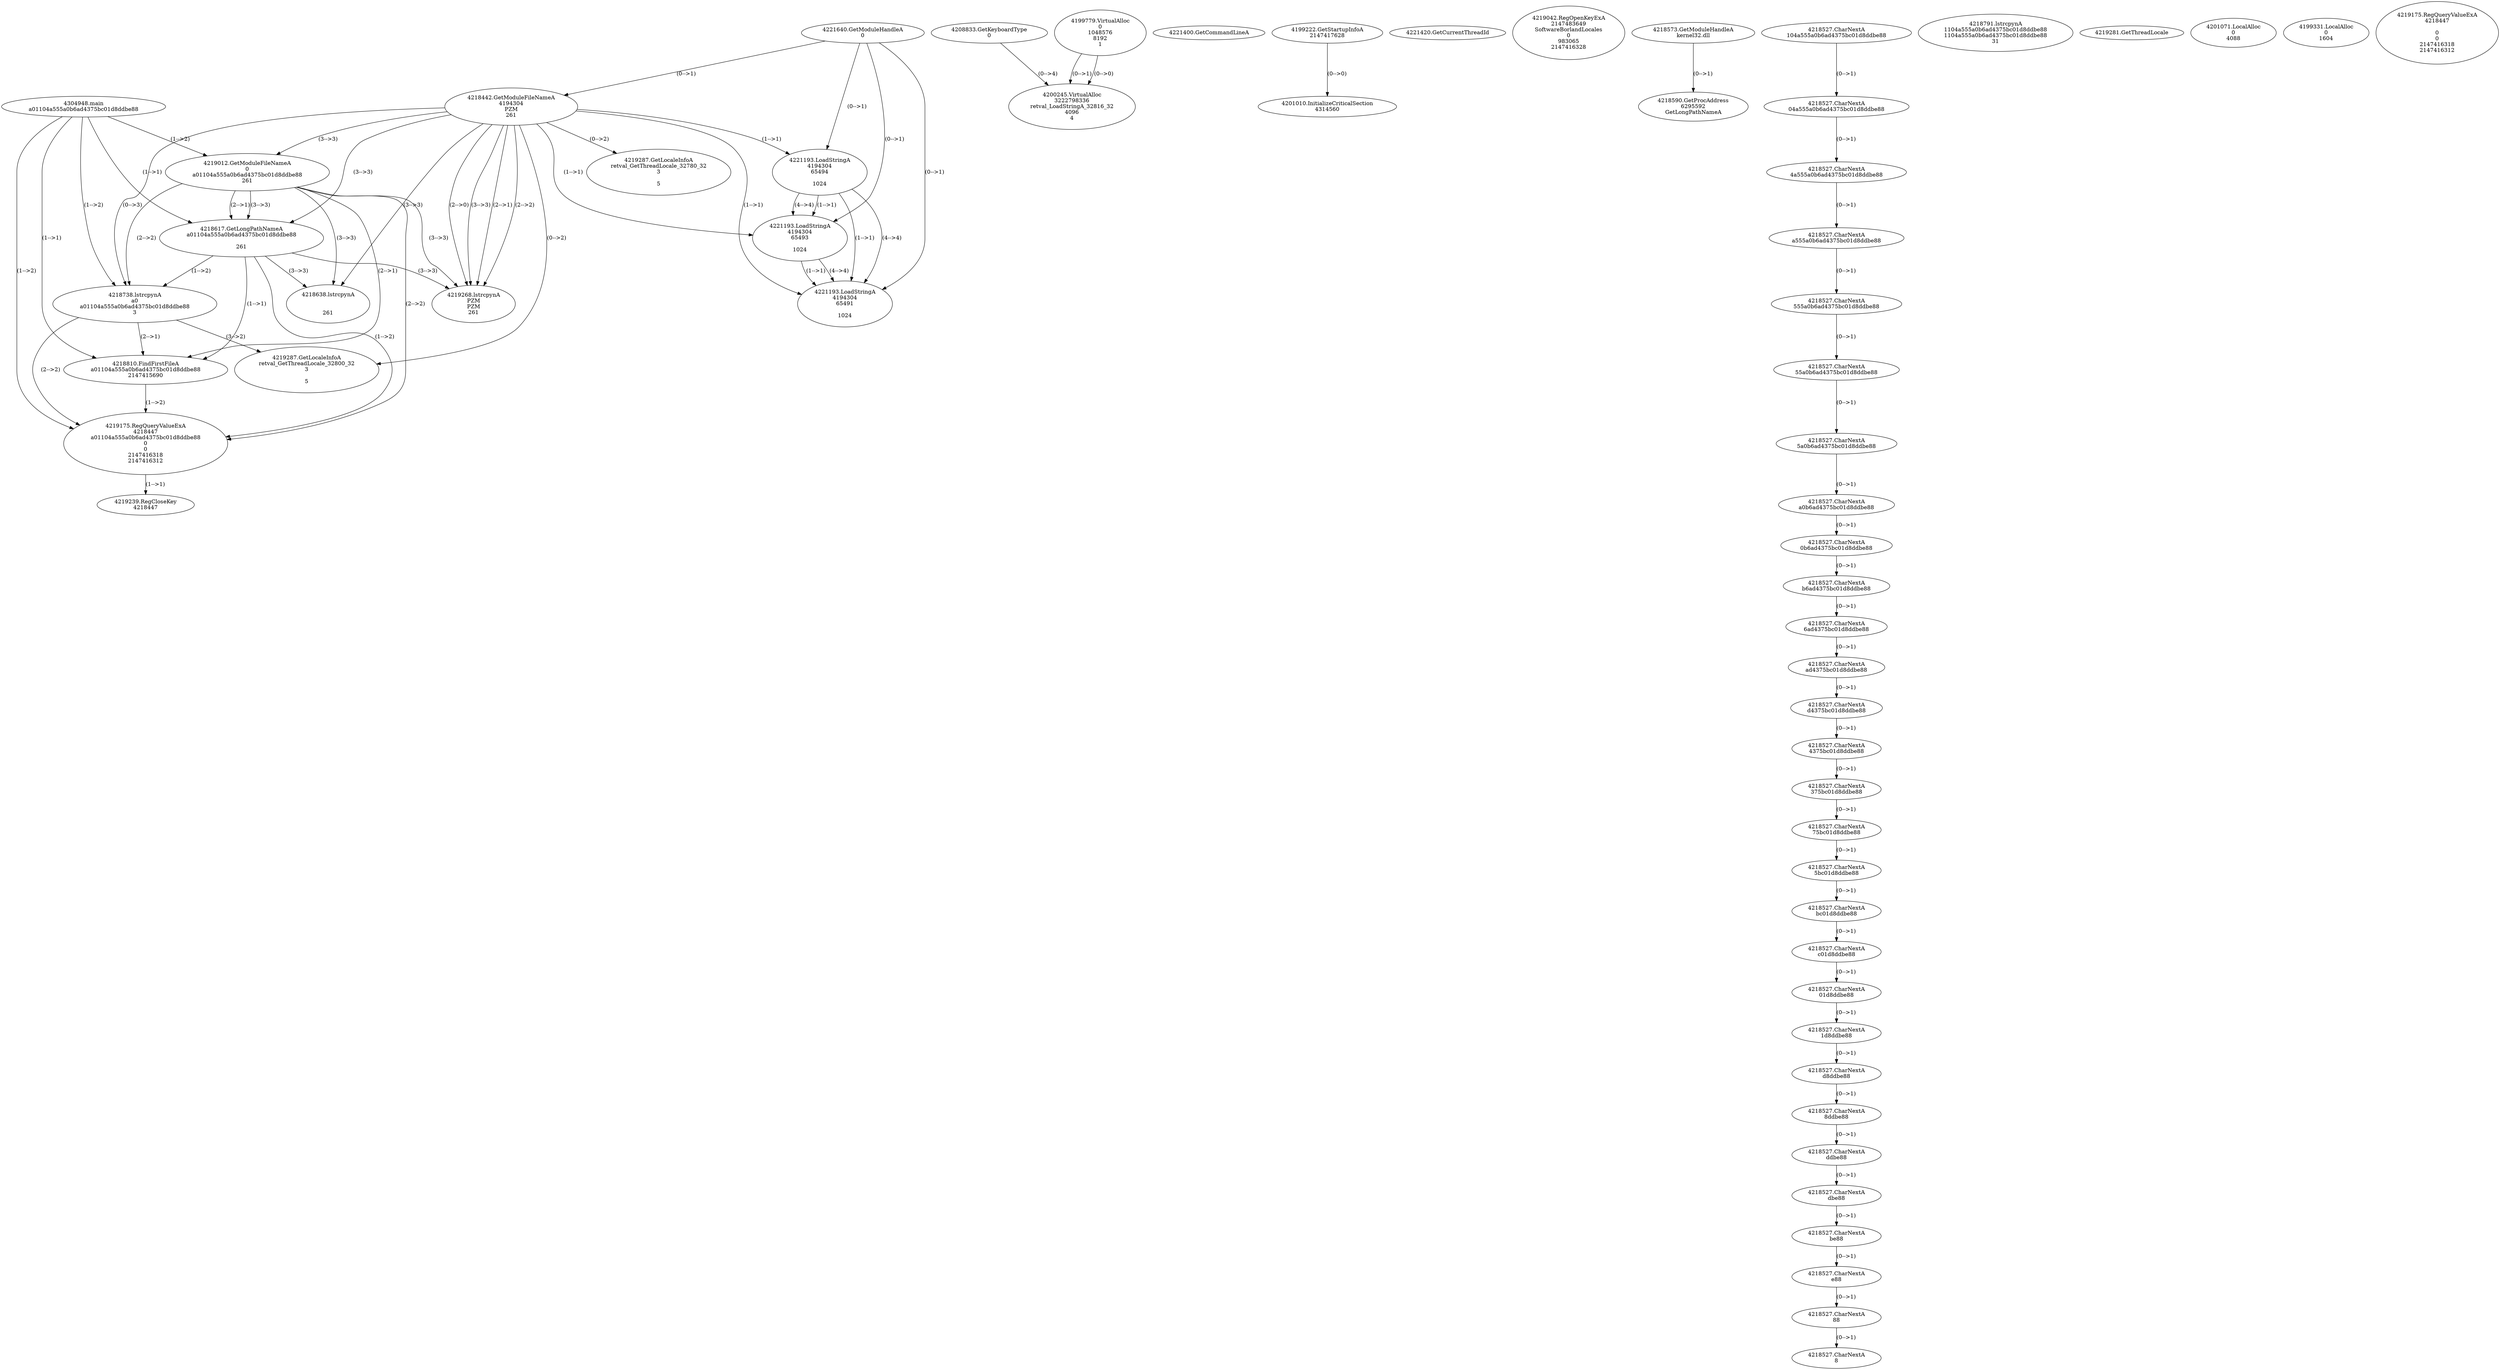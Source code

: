 // Global SCDG with merge call
digraph {
	0 [label="4304948.main
a01104a555a0b6ad4375bc01d8ddbe88"]
	1 [label="4221640.GetModuleHandleA
0"]
	2 [label="4208833.GetKeyboardType
0"]
	3 [label="4221400.GetCommandLineA
"]
	4 [label="4199222.GetStartupInfoA
2147417628"]
	5 [label="4221420.GetCurrentThreadId
"]
	6 [label="4218442.GetModuleFileNameA
4194304
PZM
261"]
	1 -> 6 [label="(0-->1)"]
	7 [label="4219012.GetModuleFileNameA
0
a01104a555a0b6ad4375bc01d8ddbe88
261"]
	0 -> 7 [label="(1-->2)"]
	6 -> 7 [label="(3-->3)"]
	8 [label="4219042.RegOpenKeyExA
2147483649
Software\Borland\Locales
0
983065
2147416328"]
	9 [label="4218573.GetModuleHandleA
kernel32.dll"]
	10 [label="4218590.GetProcAddress
6295592
GetLongPathNameA"]
	9 -> 10 [label="(0-->1)"]
	11 [label="4218617.GetLongPathNameA
a01104a555a0b6ad4375bc01d8ddbe88

261"]
	0 -> 11 [label="(1-->1)"]
	7 -> 11 [label="(2-->1)"]
	6 -> 11 [label="(3-->3)"]
	7 -> 11 [label="(3-->3)"]
	12 [label="4218738.lstrcpynA
a0
a01104a555a0b6ad4375bc01d8ddbe88
3"]
	0 -> 12 [label="(1-->2)"]
	7 -> 12 [label="(2-->2)"]
	11 -> 12 [label="(1-->2)"]
	6 -> 12 [label="(0-->3)"]
	13 [label="4218527.CharNextA
104a555a0b6ad4375bc01d8ddbe88"]
	14 [label="4218527.CharNextA
04a555a0b6ad4375bc01d8ddbe88"]
	13 -> 14 [label="(0-->1)"]
	15 [label="4218527.CharNextA
4a555a0b6ad4375bc01d8ddbe88"]
	14 -> 15 [label="(0-->1)"]
	16 [label="4218527.CharNextA
a555a0b6ad4375bc01d8ddbe88"]
	15 -> 16 [label="(0-->1)"]
	17 [label="4218527.CharNextA
555a0b6ad4375bc01d8ddbe88"]
	16 -> 17 [label="(0-->1)"]
	18 [label="4218527.CharNextA
55a0b6ad4375bc01d8ddbe88"]
	17 -> 18 [label="(0-->1)"]
	19 [label="4218527.CharNextA
5a0b6ad4375bc01d8ddbe88"]
	18 -> 19 [label="(0-->1)"]
	20 [label="4218527.CharNextA
a0b6ad4375bc01d8ddbe88"]
	19 -> 20 [label="(0-->1)"]
	21 [label="4218527.CharNextA
0b6ad4375bc01d8ddbe88"]
	20 -> 21 [label="(0-->1)"]
	22 [label="4218527.CharNextA
b6ad4375bc01d8ddbe88"]
	21 -> 22 [label="(0-->1)"]
	23 [label="4218527.CharNextA
6ad4375bc01d8ddbe88"]
	22 -> 23 [label="(0-->1)"]
	24 [label="4218527.CharNextA
ad4375bc01d8ddbe88"]
	23 -> 24 [label="(0-->1)"]
	25 [label="4218527.CharNextA
d4375bc01d8ddbe88"]
	24 -> 25 [label="(0-->1)"]
	26 [label="4218527.CharNextA
4375bc01d8ddbe88"]
	25 -> 26 [label="(0-->1)"]
	27 [label="4218527.CharNextA
375bc01d8ddbe88"]
	26 -> 27 [label="(0-->1)"]
	28 [label="4218527.CharNextA
75bc01d8ddbe88"]
	27 -> 28 [label="(0-->1)"]
	29 [label="4218527.CharNextA
5bc01d8ddbe88"]
	28 -> 29 [label="(0-->1)"]
	30 [label="4218527.CharNextA
bc01d8ddbe88"]
	29 -> 30 [label="(0-->1)"]
	31 [label="4218527.CharNextA
c01d8ddbe88"]
	30 -> 31 [label="(0-->1)"]
	32 [label="4218527.CharNextA
01d8ddbe88"]
	31 -> 32 [label="(0-->1)"]
	33 [label="4218527.CharNextA
1d8ddbe88"]
	32 -> 33 [label="(0-->1)"]
	34 [label="4218527.CharNextA
d8ddbe88"]
	33 -> 34 [label="(0-->1)"]
	35 [label="4218527.CharNextA
8ddbe88"]
	34 -> 35 [label="(0-->1)"]
	36 [label="4218527.CharNextA
ddbe88"]
	35 -> 36 [label="(0-->1)"]
	37 [label="4218527.CharNextA
dbe88"]
	36 -> 37 [label="(0-->1)"]
	38 [label="4218527.CharNextA
be88"]
	37 -> 38 [label="(0-->1)"]
	39 [label="4218527.CharNextA
e88"]
	38 -> 39 [label="(0-->1)"]
	40 [label="4218527.CharNextA
88"]
	39 -> 40 [label="(0-->1)"]
	41 [label="4218527.CharNextA
8"]
	40 -> 41 [label="(0-->1)"]
	42 [label="4218791.lstrcpynA
1104a555a0b6ad4375bc01d8ddbe88
1104a555a0b6ad4375bc01d8ddbe88
31"]
	43 [label="4218810.FindFirstFileA
a01104a555a0b6ad4375bc01d8ddbe88
2147415690"]
	0 -> 43 [label="(1-->1)"]
	7 -> 43 [label="(2-->1)"]
	11 -> 43 [label="(1-->1)"]
	12 -> 43 [label="(2-->1)"]
	44 [label="4219175.RegQueryValueExA
4218447
a01104a555a0b6ad4375bc01d8ddbe88
0
0
2147416318
2147416312"]
	0 -> 44 [label="(1-->2)"]
	7 -> 44 [label="(2-->2)"]
	11 -> 44 [label="(1-->2)"]
	12 -> 44 [label="(2-->2)"]
	43 -> 44 [label="(1-->2)"]
	45 [label="4219239.RegCloseKey
4218447"]
	44 -> 45 [label="(1-->1)"]
	46 [label="4219268.lstrcpynA
PZM
PZM
261"]
	6 -> 46 [label="(2-->1)"]
	6 -> 46 [label="(2-->2)"]
	6 -> 46 [label="(3-->3)"]
	7 -> 46 [label="(3-->3)"]
	11 -> 46 [label="(3-->3)"]
	6 -> 46 [label="(2-->0)"]
	47 [label="4219281.GetThreadLocale
"]
	48 [label="4219287.GetLocaleInfoA
retval_GetThreadLocale_32800_32
3

5"]
	6 -> 48 [label="(0-->2)"]
	12 -> 48 [label="(3-->2)"]
	49 [label="4221193.LoadStringA
4194304
65494

1024"]
	1 -> 49 [label="(0-->1)"]
	6 -> 49 [label="(1-->1)"]
	50 [label="4221193.LoadStringA
4194304
65493

1024"]
	1 -> 50 [label="(0-->1)"]
	6 -> 50 [label="(1-->1)"]
	49 -> 50 [label="(1-->1)"]
	49 -> 50 [label="(4-->4)"]
	51 [label="4221193.LoadStringA
4194304
65491

1024"]
	1 -> 51 [label="(0-->1)"]
	6 -> 51 [label="(1-->1)"]
	49 -> 51 [label="(1-->1)"]
	50 -> 51 [label="(1-->1)"]
	49 -> 51 [label="(4-->4)"]
	50 -> 51 [label="(4-->4)"]
	52 [label="4201010.InitializeCriticalSection
4314560"]
	4 -> 52 [label="(0-->0)"]
	53 [label="4201071.LocalAlloc
0
4088"]
	54 [label="4199779.VirtualAlloc
0
1048576
8192
1"]
	55 [label="4199331.LocalAlloc
0
1604"]
	56 [label="4200245.VirtualAlloc
3222798336
retval_LoadStringA_32816_32
4096
4"]
	54 -> 56 [label="(0-->1)"]
	2 -> 56 [label="(0-->4)"]
	54 -> 56 [label="(0-->0)"]
	57 [label="4218638.lstrcpynA


261"]
	6 -> 57 [label="(3-->3)"]
	7 -> 57 [label="(3-->3)"]
	11 -> 57 [label="(3-->3)"]
	58 [label="4219175.RegQueryValueExA
4218447

0
0
2147416318
2147416312"]
	59 [label="4219287.GetLocaleInfoA
retval_GetThreadLocale_32780_32
3

5"]
	6 -> 59 [label="(0-->2)"]
}
